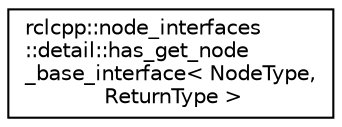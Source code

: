 digraph "Graphical Class Hierarchy"
{
  edge [fontname="Helvetica",fontsize="10",labelfontname="Helvetica",labelfontsize="10"];
  node [fontname="Helvetica",fontsize="10",shape=record];
  rankdir="LR";
  Node0 [label="rclcpp::node_interfaces\l::detail::has_get_node\l_base_interface\< NodeType,\l ReturnType \>",height=0.2,width=0.4,color="black", fillcolor="white", style="filled",URL="$structrclcpp_1_1node__interfaces_1_1detail_1_1has__get__node__base__interface.html"];
}
